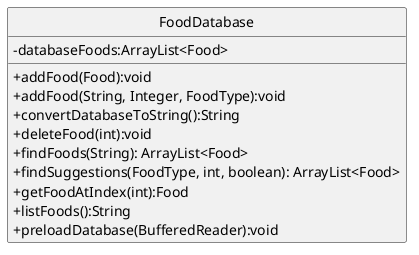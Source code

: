 @startuml
'https://plantuml.com/class-diagram

hide circle
skinparam classAttributeIconSize 0

class FoodDatabase {
- databaseFoods:ArrayList<Food>
+ addFood(Food):void
+ addFood(String, Integer, FoodType):void
+ convertDatabaseToString():String
+ deleteFood(int):void
+ findFoods(String): ArrayList<Food>
+ findSuggestions(FoodType, int, boolean): ArrayList<Food>
+ getFoodAtIndex(int):Food
+ listFoods():String
+ preloadDatabase(BufferedReader):void
}


@enduml